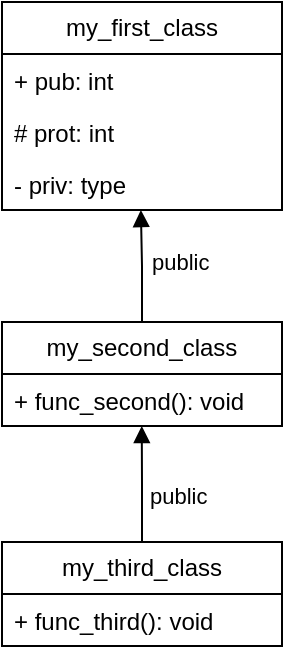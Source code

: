 <mxfile version="25.0.2">
  <diagram name="Page-1" id="MxoNv4nQiQHgK9i8ivyI">
    <mxGraphModel dx="1114" dy="780" grid="1" gridSize="10" guides="1" tooltips="1" connect="1" arrows="1" fold="1" page="1" pageScale="1" pageWidth="826" pageHeight="1169" math="0" shadow="0">
      <root>
        <mxCell id="0" />
        <mxCell id="1" parent="0" />
        <mxCell id="JxRFG7sV6omq5Ux-D1lD-19" style="edgeStyle=orthogonalEdgeStyle;rounded=0;orthogonalLoop=1;jettySize=auto;html=1;exitX=0.5;exitY=0;exitDx=0;exitDy=0;entryX=0.496;entryY=1;entryDx=0;entryDy=0;entryPerimeter=0;endArrow=block;endFill=1;" edge="1" parent="1" source="JxRFG7sV6omq5Ux-D1lD-25" target="JxRFG7sV6omq5Ux-D1lD-24">
          <mxGeometry relative="1" as="geometry">
            <mxPoint x="349.81" y="214" as="sourcePoint" />
            <mxPoint x="349.65" y="144" as="targetPoint" />
          </mxGeometry>
        </mxCell>
        <mxCell id="JxRFG7sV6omq5Ux-D1lD-32" value="public" style="edgeLabel;html=1;align=left;verticalAlign=middle;resizable=0;points=[];" vertex="1" connectable="0" parent="JxRFG7sV6omq5Ux-D1lD-19">
          <mxGeometry x="0.082" y="-4" relative="1" as="geometry">
            <mxPoint as="offset" />
          </mxGeometry>
        </mxCell>
        <mxCell id="JxRFG7sV6omq5Ux-D1lD-21" value="my_first_class" style="swimlane;fontStyle=0;childLayout=stackLayout;horizontal=1;startSize=26;fillColor=none;horizontalStack=0;resizeParent=1;resizeParentMax=0;resizeLast=0;collapsible=1;marginBottom=0;whiteSpace=wrap;html=1;" vertex="1" parent="1">
          <mxGeometry x="280" y="40" width="140" height="104" as="geometry" />
        </mxCell>
        <mxCell id="JxRFG7sV6omq5Ux-D1lD-22" value="+ pub: int" style="text;strokeColor=none;fillColor=none;align=left;verticalAlign=top;spacingLeft=4;spacingRight=4;overflow=hidden;rotatable=0;points=[[0,0.5],[1,0.5]];portConstraint=eastwest;whiteSpace=wrap;html=1;" vertex="1" parent="JxRFG7sV6omq5Ux-D1lD-21">
          <mxGeometry y="26" width="140" height="26" as="geometry" />
        </mxCell>
        <mxCell id="JxRFG7sV6omq5Ux-D1lD-23" value="# prot: int" style="text;strokeColor=none;fillColor=none;align=left;verticalAlign=top;spacingLeft=4;spacingRight=4;overflow=hidden;rotatable=0;points=[[0,0.5],[1,0.5]];portConstraint=eastwest;whiteSpace=wrap;html=1;" vertex="1" parent="JxRFG7sV6omq5Ux-D1lD-21">
          <mxGeometry y="52" width="140" height="26" as="geometry" />
        </mxCell>
        <mxCell id="JxRFG7sV6omq5Ux-D1lD-24" value="- priv: type" style="text;strokeColor=none;fillColor=none;align=left;verticalAlign=top;spacingLeft=4;spacingRight=4;overflow=hidden;rotatable=0;points=[[0,0.5],[1,0.5]];portConstraint=eastwest;whiteSpace=wrap;html=1;" vertex="1" parent="JxRFG7sV6omq5Ux-D1lD-21">
          <mxGeometry y="78" width="140" height="26" as="geometry" />
        </mxCell>
        <mxCell id="JxRFG7sV6omq5Ux-D1lD-25" value="my_second_class" style="swimlane;fontStyle=0;childLayout=stackLayout;horizontal=1;startSize=26;fillColor=none;horizontalStack=0;resizeParent=1;resizeParentMax=0;resizeLast=0;collapsible=1;marginBottom=0;whiteSpace=wrap;html=1;" vertex="1" parent="1">
          <mxGeometry x="280" y="200" width="140" height="52" as="geometry" />
        </mxCell>
        <mxCell id="JxRFG7sV6omq5Ux-D1lD-26" value="+ func_second(): void" style="text;strokeColor=none;fillColor=none;align=left;verticalAlign=top;spacingLeft=4;spacingRight=4;overflow=hidden;rotatable=0;points=[[0,0.5],[1,0.5]];portConstraint=eastwest;whiteSpace=wrap;html=1;" vertex="1" parent="JxRFG7sV6omq5Ux-D1lD-25">
          <mxGeometry y="26" width="140" height="26" as="geometry" />
        </mxCell>
        <mxCell id="JxRFG7sV6omq5Ux-D1lD-29" value="my_third_class" style="swimlane;fontStyle=0;childLayout=stackLayout;horizontal=1;startSize=26;fillColor=none;horizontalStack=0;resizeParent=1;resizeParentMax=0;resizeLast=0;collapsible=1;marginBottom=0;whiteSpace=wrap;html=1;" vertex="1" parent="1">
          <mxGeometry x="280" y="310" width="140" height="52" as="geometry" />
        </mxCell>
        <mxCell id="JxRFG7sV6omq5Ux-D1lD-30" value="+ func_third(): void" style="text;strokeColor=none;fillColor=none;align=left;verticalAlign=top;spacingLeft=4;spacingRight=4;overflow=hidden;rotatable=0;points=[[0,0.5],[1,0.5]];portConstraint=eastwest;whiteSpace=wrap;html=1;" vertex="1" parent="JxRFG7sV6omq5Ux-D1lD-29">
          <mxGeometry y="26" width="140" height="26" as="geometry" />
        </mxCell>
        <mxCell id="JxRFG7sV6omq5Ux-D1lD-31" style="edgeStyle=orthogonalEdgeStyle;rounded=0;orthogonalLoop=1;jettySize=auto;html=1;endArrow=block;endFill=1;exitX=0.5;exitY=0;exitDx=0;exitDy=0;" edge="1" parent="1" source="JxRFG7sV6omq5Ux-D1lD-29">
          <mxGeometry relative="1" as="geometry">
            <mxPoint x="350" y="300" as="sourcePoint" />
            <mxPoint x="349.88" y="252" as="targetPoint" />
          </mxGeometry>
        </mxCell>
        <mxCell id="JxRFG7sV6omq5Ux-D1lD-33" value="public" style="edgeLabel;html=1;align=left;verticalAlign=middle;resizable=0;points=[];" vertex="1" connectable="0" parent="JxRFG7sV6omq5Ux-D1lD-31">
          <mxGeometry x="-0.212" y="-2" relative="1" as="geometry">
            <mxPoint as="offset" />
          </mxGeometry>
        </mxCell>
      </root>
    </mxGraphModel>
  </diagram>
</mxfile>

